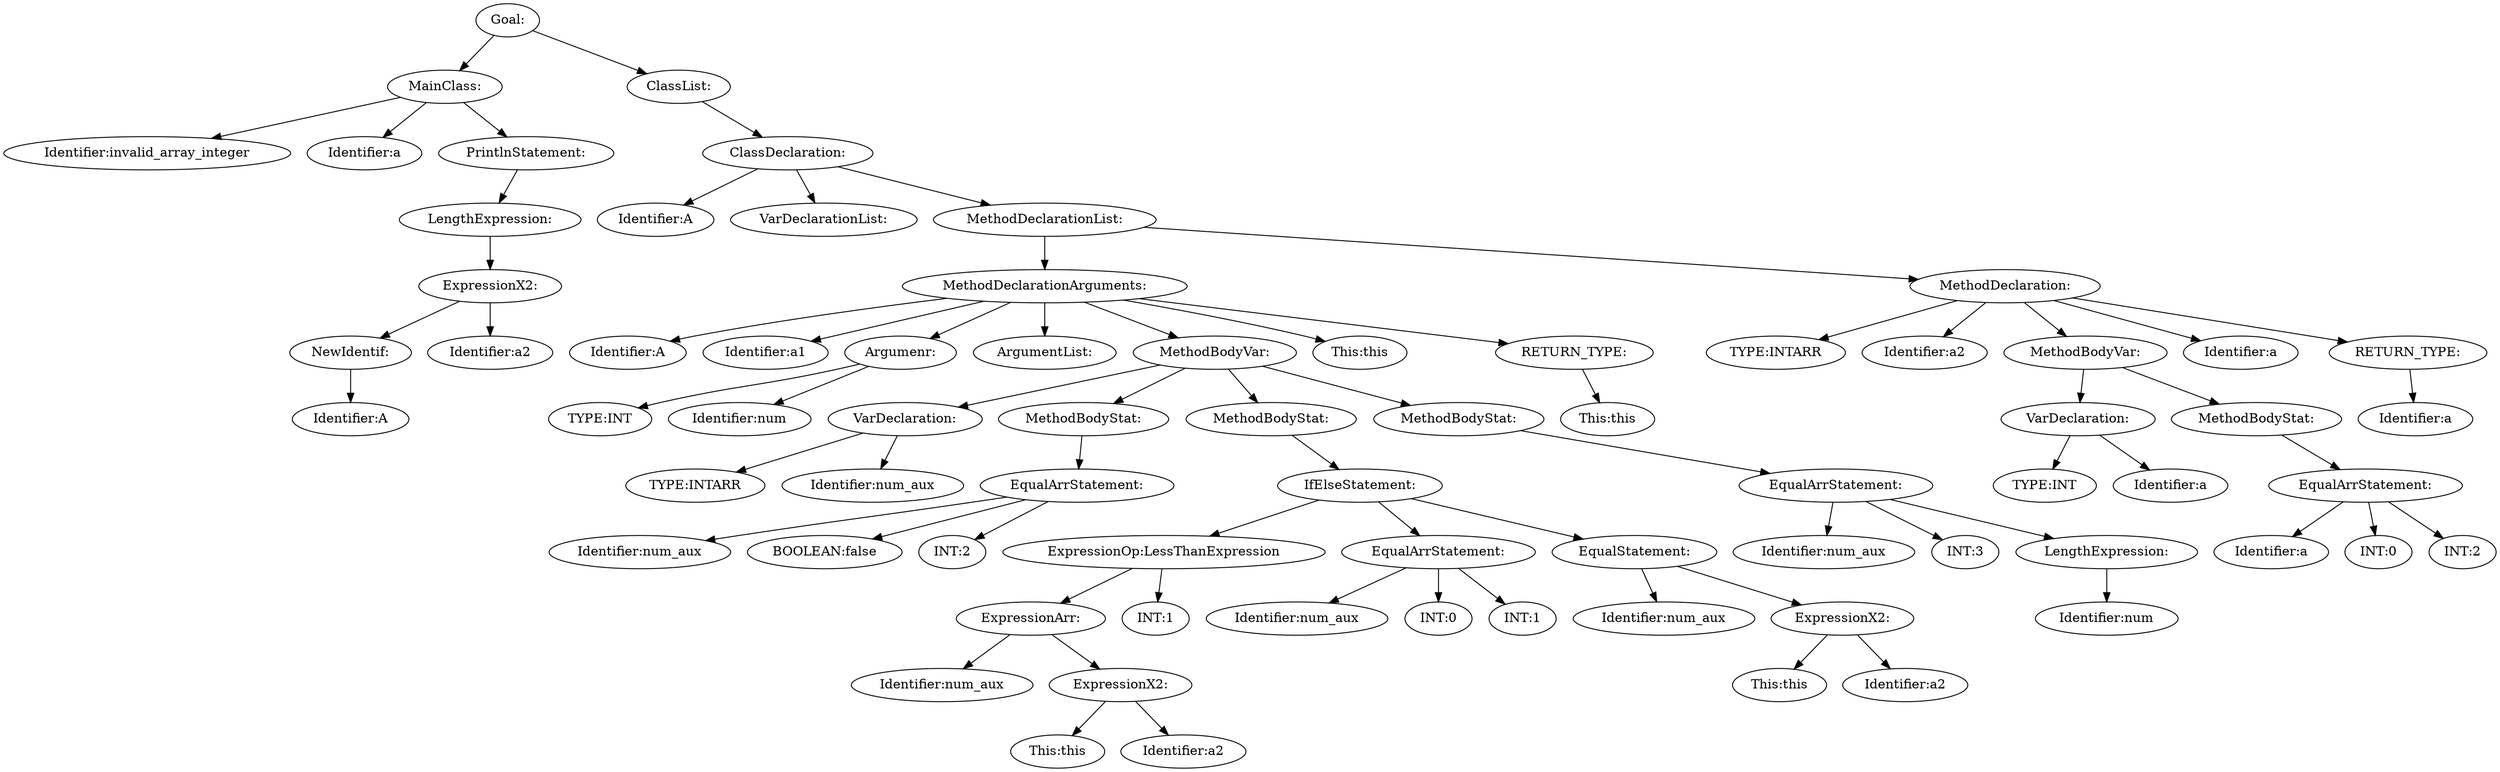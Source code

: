 digraph {
n0 [label="Goal:"];
n1 [label="MainClass:"];
n2 [label="Identifier:invalid_array_integer"];
n1 -> n2
n3 [label="Identifier:a"];
n1 -> n3
n4 [label="PrintlnStatement:"];
n5 [label="LengthExpression:"];
n6 [label="ExpressionX2:"];
n7 [label="NewIdentif:"];
n8 [label="Identifier:A"];
n7 -> n8
n6 -> n7
n9 [label="Identifier:a2"];
n6 -> n9
n5 -> n6
n4 -> n5
n1 -> n4
n0 -> n1
n10 [label="ClassList:"];
n11 [label="ClassDeclaration:"];
n12 [label="Identifier:A"];
n11 -> n12
n13 [label="VarDeclarationList:"];
n11 -> n13
n14 [label="MethodDeclarationList:"];
n15 [label="MethodDeclarationArguments:"];
n16 [label="Identifier:A"];
n15 -> n16
n17 [label="Identifier:a1"];
n15 -> n17
n18 [label="Argumenr:"];
n19 [label="TYPE:INT"];
n18 -> n19
n20 [label="Identifier:num"];
n18 -> n20
n15 -> n18
n21 [label="ArgumentList:"];
n15 -> n21
n22 [label="MethodBodyVar:"];
n23 [label="VarDeclaration:"];
n24 [label="TYPE:INTARR"];
n23 -> n24
n25 [label="Identifier:num_aux"];
n23 -> n25
n22 -> n23
n26 [label="MethodBodyStat:"];
n27 [label="EqualArrStatement:"];
n28 [label="Identifier:num_aux"];
n27 -> n28
n29 [label="BOOLEAN:false"];
n27 -> n29
n30 [label="INT:2"];
n27 -> n30
n26 -> n27
n22 -> n26
n31 [label="MethodBodyStat:"];
n32 [label="IfElseStatement:"];
n33 [label="ExpressionOp:LessThanExpression"];
n34 [label="ExpressionArr:"];
n35 [label="Identifier:num_aux"];
n34 -> n35
n36 [label="ExpressionX2:"];
n37 [label="This:this"];
n36 -> n37
n38 [label="Identifier:a2"];
n36 -> n38
n34 -> n36
n33 -> n34
n39 [label="INT:1"];
n33 -> n39
n32 -> n33
n40 [label="EqualArrStatement:"];
n41 [label="Identifier:num_aux"];
n40 -> n41
n42 [label="INT:0"];
n40 -> n42
n43 [label="INT:1"];
n40 -> n43
n32 -> n40
n44 [label="EqualStatement:"];
n45 [label="Identifier:num_aux"];
n44 -> n45
n46 [label="ExpressionX2:"];
n47 [label="This:this"];
n46 -> n47
n48 [label="Identifier:a2"];
n46 -> n48
n44 -> n46
n32 -> n44
n31 -> n32
n22 -> n31
n49 [label="MethodBodyStat:"];
n50 [label="EqualArrStatement:"];
n51 [label="Identifier:num_aux"];
n50 -> n51
n52 [label="INT:3"];
n50 -> n52
n53 [label="LengthExpression:"];
n54 [label="Identifier:num"];
n53 -> n54
n50 -> n53
n49 -> n50
n22 -> n49
n15 -> n22
n55 [label="This:this"];
n15 -> n55
n56 [label="RETURN_TYPE:"];
n57 [label="This:this"];
n56 -> n57
n15 -> n56
n14 -> n15
n58 [label="MethodDeclaration:"];
n59 [label="TYPE:INTARR"];
n58 -> n59
n60 [label="Identifier:a2"];
n58 -> n60
n61 [label="MethodBodyVar:"];
n62 [label="VarDeclaration:"];
n63 [label="TYPE:INT"];
n62 -> n63
n64 [label="Identifier:a"];
n62 -> n64
n61 -> n62
n65 [label="MethodBodyStat:"];
n66 [label="EqualArrStatement:"];
n67 [label="Identifier:a"];
n66 -> n67
n68 [label="INT:0"];
n66 -> n68
n69 [label="INT:2"];
n66 -> n69
n65 -> n66
n61 -> n65
n58 -> n61
n70 [label="Identifier:a"];
n58 -> n70
n71 [label="RETURN_TYPE:"];
n72 [label="Identifier:a"];
n71 -> n72
n58 -> n71
n14 -> n58
n11 -> n14
n10 -> n11
n0 -> n10
}
